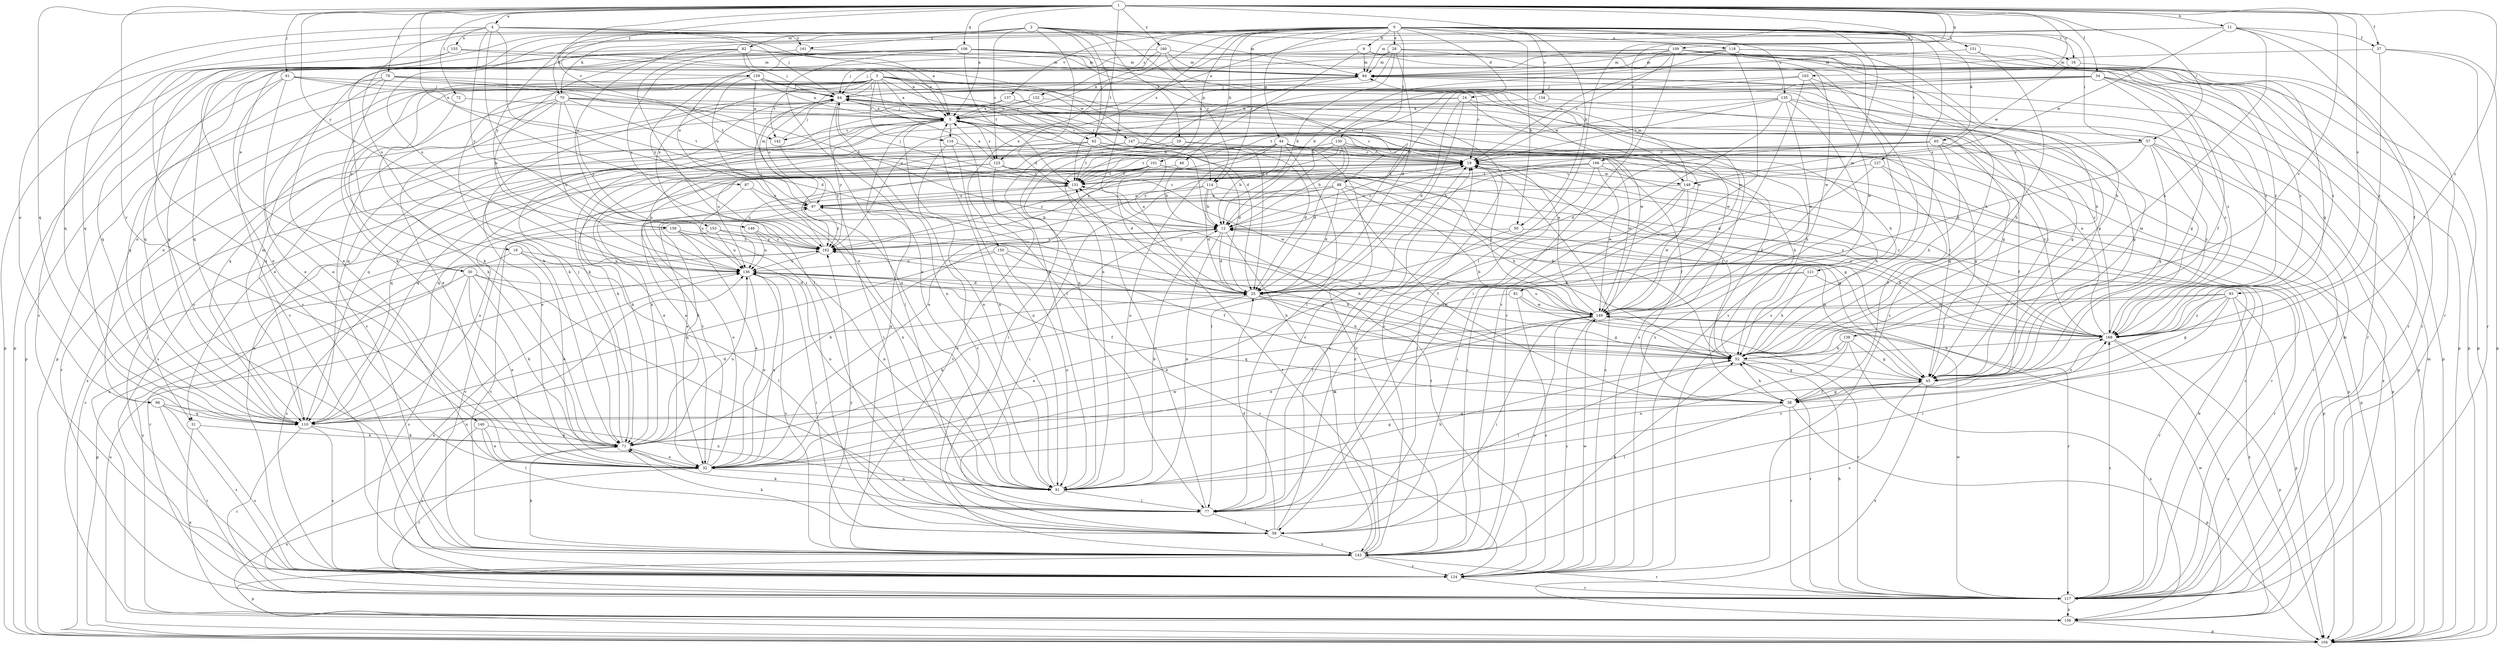 strict digraph  {
0;
1;
2;
3;
4;
5;
9;
11;
12;
16;
18;
19;
24;
25;
28;
29;
30;
31;
32;
34;
37;
38;
44;
45;
46;
50;
52;
57;
58;
61;
62;
64;
65;
70;
71;
72;
76;
77;
81;
82;
84;
87;
88;
91;
93;
96;
97;
101;
104;
106;
109;
110;
114;
116;
117;
118;
121;
122;
123;
124;
127;
130;
131;
134;
135;
136;
137;
138;
140;
142;
143;
146;
147;
148;
149;
150;
151;
153;
155;
156;
158;
159;
160;
161;
162;
163;
166;
168;
0 -> 9  [label=b];
0 -> 16  [label=c];
0 -> 24  [label=d];
0 -> 28  [label=e];
0 -> 44  [label=g];
0 -> 46  [label=h];
0 -> 50  [label=h];
0 -> 57  [label=i];
0 -> 65  [label=k];
0 -> 70  [label=k];
0 -> 81  [label=m];
0 -> 101  [label=p];
0 -> 114  [label=r];
0 -> 118  [label=s];
0 -> 121  [label=s];
0 -> 122  [label=s];
0 -> 123  [label=s];
0 -> 127  [label=t];
0 -> 130  [label=t];
0 -> 134  [label=u];
0 -> 135  [label=u];
0 -> 136  [label=u];
0 -> 137  [label=v];
0 -> 146  [label=w];
0 -> 150  [label=x];
0 -> 151  [label=x];
0 -> 158  [label=y];
1 -> 4  [label=a];
1 -> 5  [label=a];
1 -> 11  [label=b];
1 -> 34  [label=f];
1 -> 37  [label=f];
1 -> 50  [label=h];
1 -> 57  [label=i];
1 -> 61  [label=j];
1 -> 72  [label=l];
1 -> 76  [label=l];
1 -> 77  [label=l];
1 -> 87  [label=n];
1 -> 93  [label=o];
1 -> 106  [label=q];
1 -> 109  [label=q];
1 -> 110  [label=q];
1 -> 131  [label=t];
1 -> 138  [label=v];
1 -> 140  [label=v];
1 -> 142  [label=v];
1 -> 158  [label=y];
1 -> 159  [label=y];
1 -> 160  [label=y];
1 -> 163  [label=z];
1 -> 166  [label=z];
1 -> 168  [label=z];
2 -> 12  [label=b];
2 -> 16  [label=c];
2 -> 18  [label=c];
2 -> 25  [label=d];
2 -> 29  [label=e];
2 -> 30  [label=e];
2 -> 52  [label=h];
2 -> 62  [label=j];
2 -> 70  [label=k];
2 -> 82  [label=m];
2 -> 84  [label=m];
2 -> 96  [label=o];
2 -> 110  [label=q];
2 -> 114  [label=r];
2 -> 123  [label=s];
2 -> 161  [label=y];
3 -> 5  [label=a];
3 -> 12  [label=b];
3 -> 30  [label=e];
3 -> 31  [label=e];
3 -> 62  [label=j];
3 -> 64  [label=j];
3 -> 71  [label=k];
3 -> 77  [label=l];
3 -> 88  [label=n];
3 -> 96  [label=o];
3 -> 104  [label=p];
3 -> 114  [label=r];
3 -> 116  [label=r];
3 -> 142  [label=v];
3 -> 147  [label=w];
3 -> 148  [label=w];
3 -> 153  [label=x];
4 -> 5  [label=a];
4 -> 58  [label=i];
4 -> 64  [label=j];
4 -> 91  [label=n];
4 -> 110  [label=q];
4 -> 136  [label=u];
4 -> 155  [label=x];
4 -> 161  [label=y];
4 -> 162  [label=y];
5 -> 19  [label=c];
5 -> 31  [label=e];
5 -> 52  [label=h];
5 -> 64  [label=j];
5 -> 91  [label=n];
5 -> 110  [label=q];
5 -> 116  [label=r];
5 -> 123  [label=s];
5 -> 142  [label=v];
5 -> 162  [label=y];
9 -> 84  [label=m];
9 -> 91  [label=n];
9 -> 110  [label=q];
9 -> 124  [label=s];
9 -> 168  [label=z];
11 -> 5  [label=a];
11 -> 37  [label=f];
11 -> 38  [label=f];
11 -> 52  [label=h];
11 -> 84  [label=m];
11 -> 117  [label=r];
11 -> 148  [label=w];
12 -> 19  [label=c];
12 -> 25  [label=d];
12 -> 32  [label=e];
12 -> 91  [label=n];
12 -> 143  [label=v];
12 -> 162  [label=y];
16 -> 117  [label=r];
16 -> 148  [label=w];
18 -> 32  [label=e];
18 -> 77  [label=l];
18 -> 124  [label=s];
18 -> 136  [label=u];
19 -> 131  [label=t];
19 -> 148  [label=w];
19 -> 156  [label=x];
24 -> 5  [label=a];
24 -> 25  [label=d];
24 -> 71  [label=k];
24 -> 77  [label=l];
24 -> 124  [label=s];
24 -> 149  [label=w];
25 -> 5  [label=a];
25 -> 45  [label=g];
25 -> 52  [label=h];
25 -> 71  [label=k];
25 -> 149  [label=w];
28 -> 12  [label=b];
28 -> 25  [label=d];
28 -> 38  [label=f];
28 -> 52  [label=h];
28 -> 84  [label=m];
28 -> 91  [label=n];
28 -> 104  [label=p];
28 -> 110  [label=q];
29 -> 19  [label=c];
29 -> 45  [label=g];
29 -> 58  [label=i];
29 -> 156  [label=x];
30 -> 25  [label=d];
30 -> 32  [label=e];
30 -> 71  [label=k];
30 -> 77  [label=l];
30 -> 104  [label=p];
30 -> 124  [label=s];
31 -> 71  [label=k];
31 -> 124  [label=s];
31 -> 156  [label=x];
32 -> 45  [label=g];
32 -> 91  [label=n];
32 -> 97  [label=o];
32 -> 131  [label=t];
32 -> 136  [label=u];
32 -> 149  [label=w];
32 -> 156  [label=x];
34 -> 12  [label=b];
34 -> 45  [label=g];
34 -> 64  [label=j];
34 -> 104  [label=p];
34 -> 117  [label=r];
34 -> 131  [label=t];
34 -> 162  [label=y];
34 -> 168  [label=z];
37 -> 84  [label=m];
37 -> 104  [label=p];
37 -> 117  [label=r];
37 -> 168  [label=z];
38 -> 45  [label=g];
38 -> 52  [label=h];
38 -> 77  [label=l];
38 -> 104  [label=p];
38 -> 110  [label=q];
38 -> 117  [label=r];
38 -> 168  [label=z];
44 -> 12  [label=b];
44 -> 19  [label=c];
44 -> 32  [label=e];
44 -> 77  [label=l];
44 -> 91  [label=n];
44 -> 104  [label=p];
44 -> 131  [label=t];
44 -> 143  [label=v];
45 -> 12  [label=b];
45 -> 38  [label=f];
45 -> 64  [label=j];
45 -> 84  [label=m];
45 -> 143  [label=v];
45 -> 156  [label=x];
46 -> 12  [label=b];
46 -> 131  [label=t];
50 -> 77  [label=l];
50 -> 117  [label=r];
50 -> 162  [label=y];
52 -> 19  [label=c];
52 -> 45  [label=g];
52 -> 77  [label=l];
52 -> 97  [label=o];
52 -> 117  [label=r];
52 -> 162  [label=y];
57 -> 19  [label=c];
57 -> 25  [label=d];
57 -> 45  [label=g];
57 -> 71  [label=k];
57 -> 110  [label=q];
57 -> 117  [label=r];
57 -> 156  [label=x];
57 -> 168  [label=z];
58 -> 5  [label=a];
58 -> 19  [label=c];
58 -> 25  [label=d];
58 -> 71  [label=k];
58 -> 143  [label=v];
61 -> 19  [label=c];
61 -> 25  [label=d];
61 -> 32  [label=e];
61 -> 64  [label=j];
61 -> 104  [label=p];
61 -> 143  [label=v];
62 -> 19  [label=c];
62 -> 25  [label=d];
62 -> 32  [label=e];
62 -> 52  [label=h];
62 -> 117  [label=r];
62 -> 131  [label=t];
62 -> 162  [label=y];
62 -> 168  [label=z];
64 -> 5  [label=a];
64 -> 38  [label=f];
64 -> 45  [label=g];
64 -> 52  [label=h];
64 -> 71  [label=k];
64 -> 77  [label=l];
64 -> 91  [label=n];
64 -> 97  [label=o];
64 -> 149  [label=w];
65 -> 19  [label=c];
65 -> 25  [label=d];
65 -> 38  [label=f];
65 -> 52  [label=h];
65 -> 104  [label=p];
65 -> 162  [label=y];
70 -> 5  [label=a];
70 -> 19  [label=c];
70 -> 32  [label=e];
70 -> 110  [label=q];
70 -> 131  [label=t];
70 -> 136  [label=u];
70 -> 143  [label=v];
70 -> 162  [label=y];
70 -> 168  [label=z];
71 -> 12  [label=b];
71 -> 32  [label=e];
71 -> 64  [label=j];
71 -> 117  [label=r];
71 -> 136  [label=u];
72 -> 5  [label=a];
72 -> 71  [label=k];
76 -> 12  [label=b];
76 -> 32  [label=e];
76 -> 64  [label=j];
76 -> 71  [label=k];
76 -> 110  [label=q];
76 -> 131  [label=t];
77 -> 19  [label=c];
77 -> 58  [label=i];
77 -> 71  [label=k];
77 -> 131  [label=t];
81 -> 32  [label=e];
81 -> 117  [label=r];
81 -> 124  [label=s];
81 -> 149  [label=w];
82 -> 5  [label=a];
82 -> 25  [label=d];
82 -> 64  [label=j];
82 -> 77  [label=l];
82 -> 84  [label=m];
82 -> 104  [label=p];
82 -> 136  [label=u];
82 -> 143  [label=v];
84 -> 64  [label=j];
84 -> 91  [label=n];
87 -> 91  [label=n];
87 -> 97  [label=o];
87 -> 136  [label=u];
88 -> 25  [label=d];
88 -> 32  [label=e];
88 -> 38  [label=f];
88 -> 52  [label=h];
88 -> 71  [label=k];
88 -> 97  [label=o];
88 -> 168  [label=z];
91 -> 5  [label=a];
91 -> 12  [label=b];
91 -> 52  [label=h];
91 -> 77  [label=l];
91 -> 168  [label=z];
93 -> 45  [label=g];
93 -> 58  [label=i];
93 -> 104  [label=p];
93 -> 110  [label=q];
93 -> 149  [label=w];
93 -> 156  [label=x];
93 -> 168  [label=z];
96 -> 91  [label=n];
96 -> 110  [label=q];
96 -> 117  [label=r];
96 -> 124  [label=s];
97 -> 12  [label=b];
97 -> 19  [label=c];
97 -> 84  [label=m];
97 -> 162  [label=y];
101 -> 25  [label=d];
101 -> 32  [label=e];
101 -> 45  [label=g];
101 -> 52  [label=h];
101 -> 71  [label=k];
101 -> 131  [label=t];
101 -> 136  [label=u];
101 -> 162  [label=y];
101 -> 168  [label=z];
104 -> 19  [label=c];
104 -> 84  [label=m];
104 -> 136  [label=u];
106 -> 25  [label=d];
106 -> 32  [label=e];
106 -> 84  [label=m];
106 -> 91  [label=n];
106 -> 97  [label=o];
106 -> 104  [label=p];
106 -> 131  [label=t];
106 -> 149  [label=w];
106 -> 162  [label=y];
106 -> 168  [label=z];
109 -> 12  [label=b];
109 -> 19  [label=c];
109 -> 52  [label=h];
109 -> 58  [label=i];
109 -> 64  [label=j];
109 -> 84  [label=m];
109 -> 104  [label=p];
109 -> 149  [label=w];
109 -> 162  [label=y];
109 -> 168  [label=z];
110 -> 25  [label=d];
110 -> 71  [label=k];
110 -> 84  [label=m];
110 -> 97  [label=o];
110 -> 117  [label=r];
110 -> 124  [label=s];
114 -> 12  [label=b];
114 -> 25  [label=d];
114 -> 45  [label=g];
114 -> 58  [label=i];
114 -> 97  [label=o];
114 -> 168  [label=z];
116 -> 19  [label=c];
116 -> 91  [label=n];
116 -> 143  [label=v];
117 -> 12  [label=b];
117 -> 19  [label=c];
117 -> 52  [label=h];
117 -> 84  [label=m];
117 -> 136  [label=u];
117 -> 149  [label=w];
117 -> 156  [label=x];
117 -> 168  [label=z];
118 -> 19  [label=c];
118 -> 84  [label=m];
118 -> 104  [label=p];
118 -> 110  [label=q];
118 -> 117  [label=r];
118 -> 124  [label=s];
118 -> 143  [label=v];
121 -> 25  [label=d];
121 -> 32  [label=e];
121 -> 52  [label=h];
121 -> 117  [label=r];
122 -> 5  [label=a];
122 -> 110  [label=q];
122 -> 168  [label=z];
123 -> 5  [label=a];
123 -> 32  [label=e];
123 -> 52  [label=h];
123 -> 131  [label=t];
123 -> 136  [label=u];
123 -> 143  [label=v];
123 -> 149  [label=w];
123 -> 168  [label=z];
124 -> 5  [label=a];
124 -> 19  [label=c];
124 -> 64  [label=j];
124 -> 117  [label=r];
124 -> 131  [label=t];
124 -> 136  [label=u];
124 -> 149  [label=w];
127 -> 25  [label=d];
127 -> 38  [label=f];
127 -> 117  [label=r];
127 -> 131  [label=t];
130 -> 12  [label=b];
130 -> 19  [label=c];
130 -> 25  [label=d];
130 -> 45  [label=g];
130 -> 110  [label=q];
130 -> 136  [label=u];
130 -> 149  [label=w];
130 -> 162  [label=y];
131 -> 64  [label=j];
131 -> 97  [label=o];
134 -> 5  [label=a];
134 -> 45  [label=g];
135 -> 5  [label=a];
135 -> 19  [label=c];
135 -> 45  [label=g];
135 -> 77  [label=l];
135 -> 104  [label=p];
135 -> 124  [label=s];
135 -> 131  [label=t];
135 -> 149  [label=w];
136 -> 25  [label=d];
136 -> 32  [label=e];
136 -> 38  [label=f];
136 -> 52  [label=h];
136 -> 58  [label=i];
136 -> 143  [label=v];
137 -> 5  [label=a];
137 -> 110  [label=q];
137 -> 143  [label=v];
138 -> 45  [label=g];
138 -> 52  [label=h];
138 -> 71  [label=k];
138 -> 91  [label=n];
138 -> 156  [label=x];
140 -> 32  [label=e];
140 -> 71  [label=k];
140 -> 77  [label=l];
140 -> 124  [label=s];
142 -> 58  [label=i];
142 -> 64  [label=j];
143 -> 19  [label=c];
143 -> 52  [label=h];
143 -> 71  [label=k];
143 -> 104  [label=p];
143 -> 117  [label=r];
143 -> 124  [label=s];
143 -> 131  [label=t];
143 -> 162  [label=y];
146 -> 91  [label=n];
146 -> 136  [label=u];
146 -> 162  [label=y];
147 -> 19  [label=c];
147 -> 25  [label=d];
147 -> 38  [label=f];
147 -> 110  [label=q];
147 -> 124  [label=s];
148 -> 58  [label=i];
148 -> 84  [label=m];
148 -> 97  [label=o];
148 -> 104  [label=p];
148 -> 143  [label=v];
148 -> 149  [label=w];
149 -> 5  [label=a];
149 -> 19  [label=c];
149 -> 32  [label=e];
149 -> 58  [label=i];
149 -> 117  [label=r];
149 -> 124  [label=s];
149 -> 136  [label=u];
149 -> 143  [label=v];
149 -> 162  [label=y];
149 -> 168  [label=z];
150 -> 52  [label=h];
150 -> 91  [label=n];
150 -> 110  [label=q];
150 -> 124  [label=s];
150 -> 136  [label=u];
151 -> 45  [label=g];
151 -> 84  [label=m];
151 -> 124  [label=s];
153 -> 38  [label=f];
153 -> 136  [label=u];
153 -> 143  [label=v];
153 -> 162  [label=y];
155 -> 5  [label=a];
155 -> 84  [label=m];
155 -> 124  [label=s];
155 -> 143  [label=v];
156 -> 104  [label=p];
156 -> 149  [label=w];
156 -> 162  [label=y];
158 -> 32  [label=e];
158 -> 52  [label=h];
158 -> 91  [label=n];
158 -> 143  [label=v];
158 -> 162  [label=y];
159 -> 5  [label=a];
159 -> 25  [label=d];
159 -> 45  [label=g];
159 -> 64  [label=j];
159 -> 71  [label=k];
159 -> 91  [label=n];
159 -> 97  [label=o];
160 -> 5  [label=a];
160 -> 64  [label=j];
160 -> 84  [label=m];
160 -> 110  [label=q];
160 -> 149  [label=w];
160 -> 168  [label=z];
161 -> 32  [label=e];
161 -> 84  [label=m];
162 -> 64  [label=j];
162 -> 117  [label=r];
162 -> 136  [label=u];
163 -> 12  [label=b];
163 -> 52  [label=h];
163 -> 64  [label=j];
163 -> 143  [label=v];
163 -> 149  [label=w];
166 -> 12  [label=b];
166 -> 52  [label=h];
166 -> 58  [label=i];
166 -> 71  [label=k];
166 -> 104  [label=p];
166 -> 131  [label=t];
166 -> 149  [label=w];
168 -> 5  [label=a];
168 -> 12  [label=b];
168 -> 19  [label=c];
168 -> 52  [label=h];
168 -> 64  [label=j];
168 -> 104  [label=p];
168 -> 156  [label=x];
}
